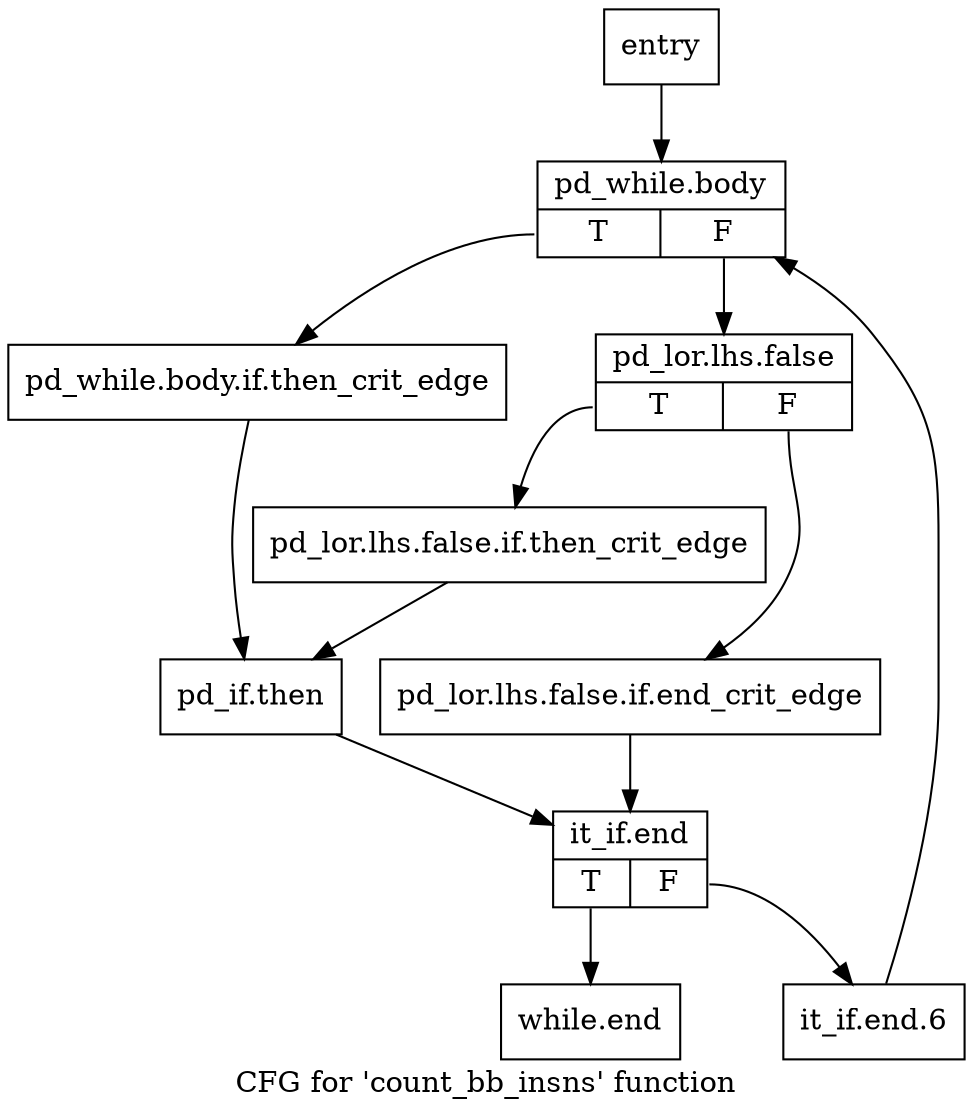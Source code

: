 digraph "CFG for 'count_bb_insns' function" {
	label="CFG for 'count_bb_insns' function";

	Node0x50baea0 [shape=record,label="{entry}"];
	Node0x50baea0 -> Node0x50c11e0;
	Node0x50c11e0 [shape=record,label="{pd_while.body|{<s0>T|<s1>F}}"];
	Node0x50c11e0:s0 -> Node0x50c1230;
	Node0x50c11e0:s1 -> Node0x50c1280;
	Node0x50c1230 [shape=record,label="{pd_while.body.if.then_crit_edge}"];
	Node0x50c1230 -> Node0x50c1370;
	Node0x50c1280 [shape=record,label="{pd_lor.lhs.false|{<s0>T|<s1>F}}"];
	Node0x50c1280:s0 -> Node0x50c1320;
	Node0x50c1280:s1 -> Node0x50c12d0;
	Node0x50c12d0 [shape=record,label="{pd_lor.lhs.false.if.end_crit_edge}"];
	Node0x50c12d0 -> Node0x50c13c0;
	Node0x50c1320 [shape=record,label="{pd_lor.lhs.false.if.then_crit_edge}"];
	Node0x50c1320 -> Node0x50c1370;
	Node0x50c1370 [shape=record,label="{pd_if.then}"];
	Node0x50c1370 -> Node0x50c13c0;
	Node0x50c13c0 [shape=record,label="{it_if.end|{<s0>T|<s1>F}}"];
	Node0x50c13c0:s0 -> Node0x50c1460;
	Node0x50c13c0:s1 -> Node0x50c1410;
	Node0x50c1410 [shape=record,label="{it_if.end.6}"];
	Node0x50c1410 -> Node0x50c11e0;
	Node0x50c1460 [shape=record,label="{while.end}"];
}
